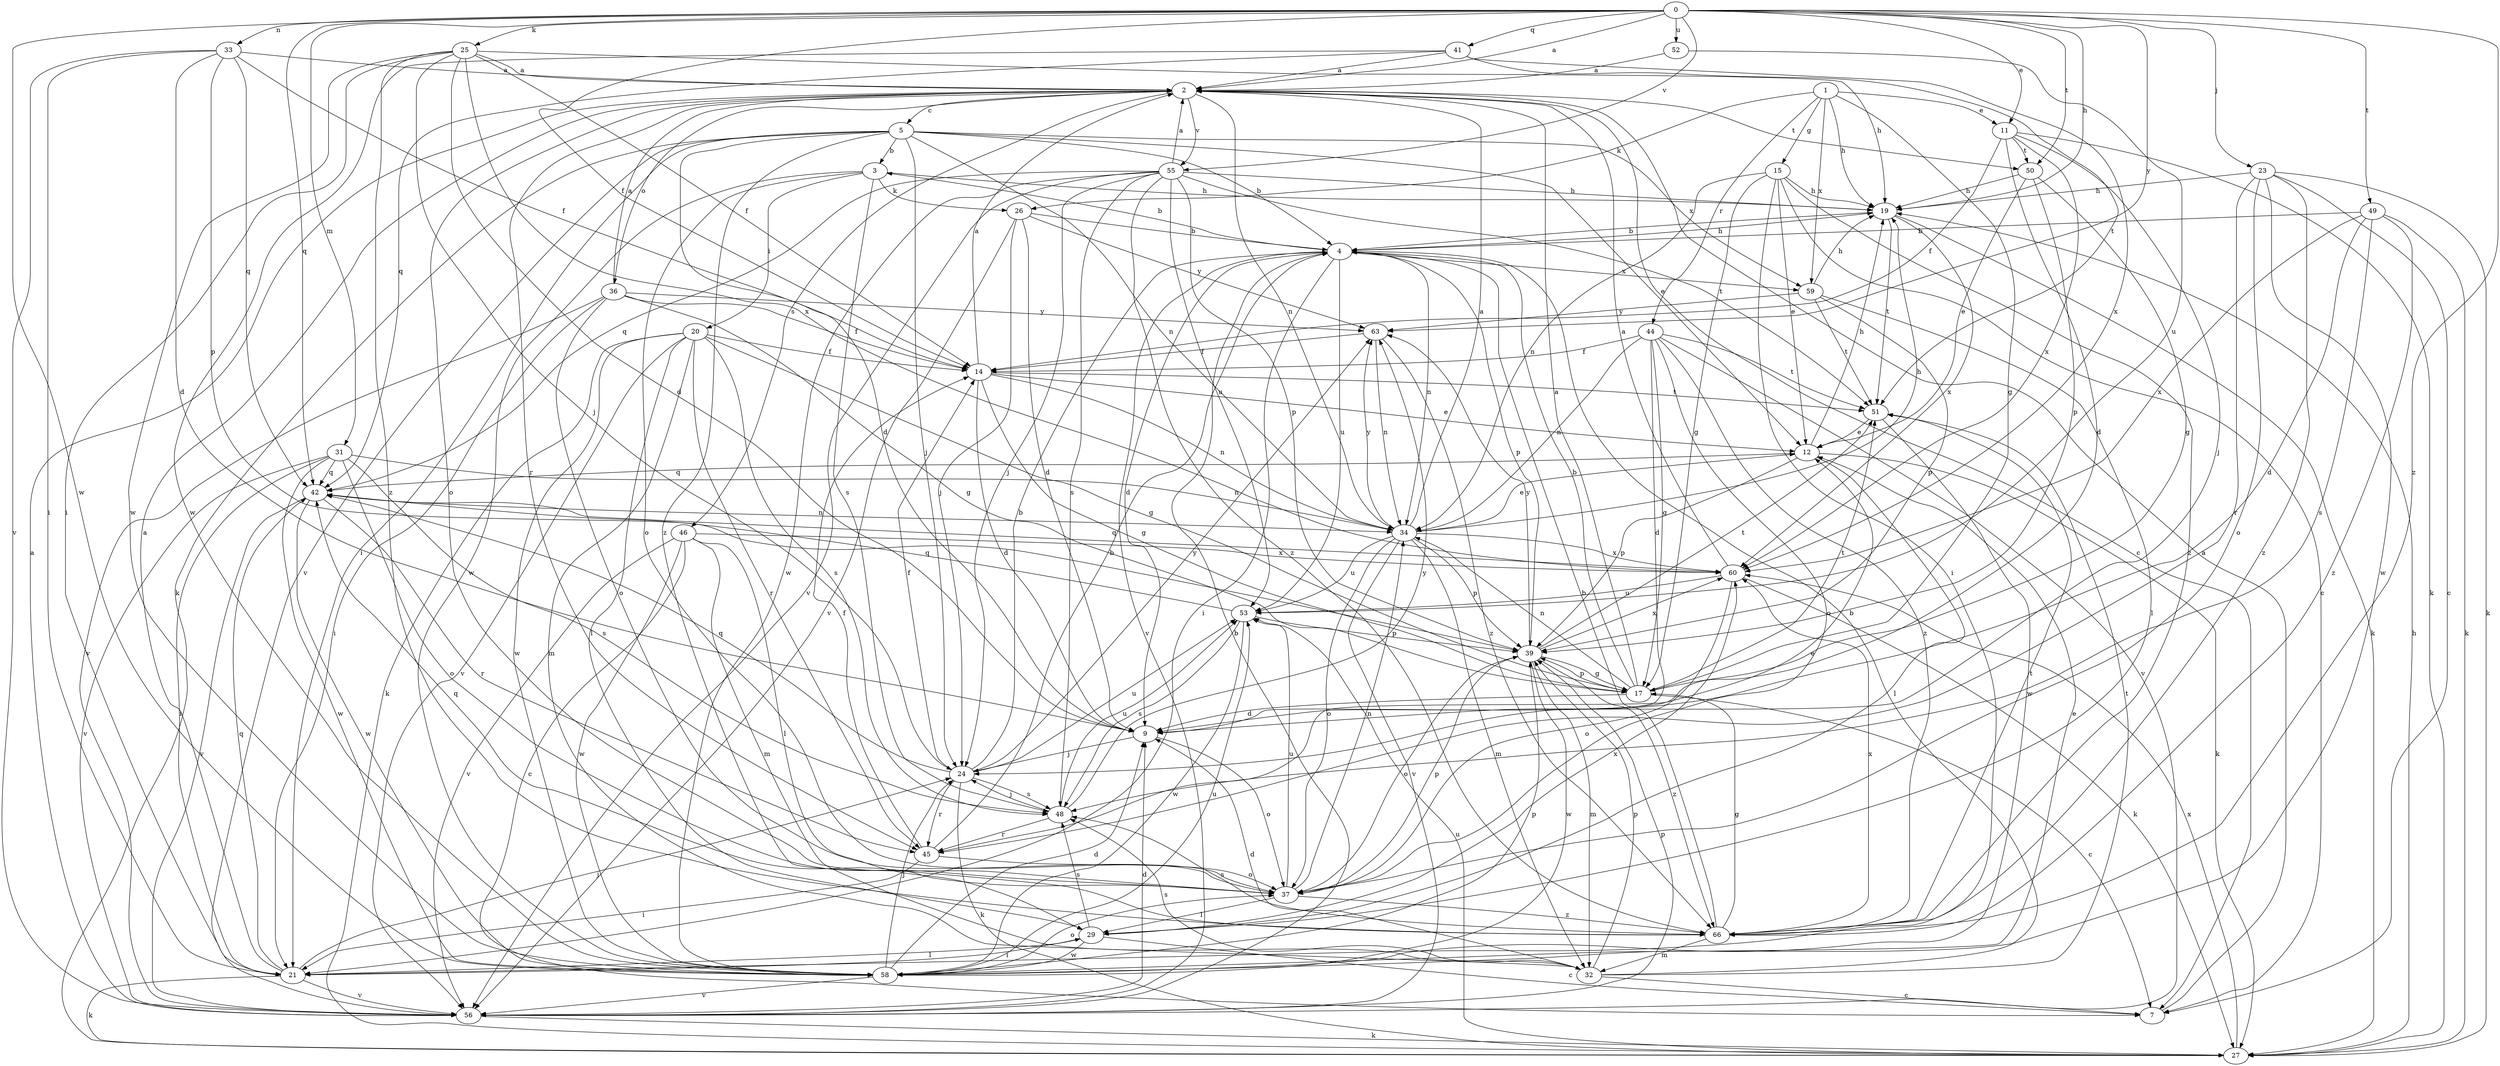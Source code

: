 strict digraph  {
0;
1;
2;
3;
4;
5;
7;
9;
11;
12;
14;
15;
17;
19;
20;
21;
23;
24;
25;
26;
27;
29;
31;
32;
33;
34;
36;
37;
39;
41;
42;
44;
45;
46;
48;
49;
50;
51;
52;
53;
55;
56;
58;
59;
60;
63;
66;
0 -> 2  [label=a];
0 -> 11  [label=e];
0 -> 14  [label=f];
0 -> 19  [label=h];
0 -> 23  [label=j];
0 -> 25  [label=k];
0 -> 31  [label=m];
0 -> 33  [label=n];
0 -> 41  [label=q];
0 -> 42  [label=q];
0 -> 49  [label=t];
0 -> 50  [label=t];
0 -> 52  [label=u];
0 -> 55  [label=v];
0 -> 58  [label=w];
0 -> 63  [label=y];
0 -> 66  [label=z];
1 -> 11  [label=e];
1 -> 15  [label=g];
1 -> 17  [label=g];
1 -> 19  [label=h];
1 -> 26  [label=k];
1 -> 44  [label=r];
1 -> 59  [label=x];
2 -> 5  [label=c];
2 -> 7  [label=c];
2 -> 34  [label=n];
2 -> 36  [label=o];
2 -> 37  [label=o];
2 -> 45  [label=r];
2 -> 46  [label=s];
2 -> 50  [label=t];
2 -> 55  [label=v];
3 -> 19  [label=h];
3 -> 20  [label=i];
3 -> 26  [label=k];
3 -> 37  [label=o];
3 -> 48  [label=s];
3 -> 58  [label=w];
4 -> 3  [label=b];
4 -> 9  [label=d];
4 -> 19  [label=h];
4 -> 21  [label=i];
4 -> 34  [label=n];
4 -> 39  [label=p];
4 -> 53  [label=u];
4 -> 56  [label=v];
4 -> 59  [label=x];
5 -> 3  [label=b];
5 -> 4  [label=b];
5 -> 9  [label=d];
5 -> 12  [label=e];
5 -> 21  [label=i];
5 -> 24  [label=j];
5 -> 27  [label=k];
5 -> 34  [label=n];
5 -> 56  [label=v];
5 -> 59  [label=x];
5 -> 66  [label=z];
7 -> 2  [label=a];
9 -> 24  [label=j];
9 -> 37  [label=o];
11 -> 9  [label=d];
11 -> 14  [label=f];
11 -> 24  [label=j];
11 -> 27  [label=k];
11 -> 50  [label=t];
11 -> 60  [label=x];
12 -> 19  [label=h];
12 -> 27  [label=k];
12 -> 29  [label=l];
12 -> 39  [label=p];
12 -> 42  [label=q];
14 -> 2  [label=a];
14 -> 9  [label=d];
14 -> 12  [label=e];
14 -> 17  [label=g];
14 -> 34  [label=n];
14 -> 51  [label=t];
15 -> 7  [label=c];
15 -> 12  [label=e];
15 -> 17  [label=g];
15 -> 19  [label=h];
15 -> 21  [label=i];
15 -> 34  [label=n];
15 -> 66  [label=z];
17 -> 2  [label=a];
17 -> 4  [label=b];
17 -> 7  [label=c];
17 -> 9  [label=d];
17 -> 34  [label=n];
17 -> 39  [label=p];
17 -> 51  [label=t];
19 -> 4  [label=b];
19 -> 27  [label=k];
19 -> 51  [label=t];
19 -> 60  [label=x];
20 -> 14  [label=f];
20 -> 17  [label=g];
20 -> 27  [label=k];
20 -> 29  [label=l];
20 -> 32  [label=m];
20 -> 45  [label=r];
20 -> 48  [label=s];
20 -> 56  [label=v];
20 -> 58  [label=w];
21 -> 2  [label=a];
21 -> 24  [label=j];
21 -> 27  [label=k];
21 -> 29  [label=l];
21 -> 42  [label=q];
21 -> 56  [label=v];
23 -> 7  [label=c];
23 -> 19  [label=h];
23 -> 27  [label=k];
23 -> 37  [label=o];
23 -> 45  [label=r];
23 -> 58  [label=w];
23 -> 66  [label=z];
24 -> 4  [label=b];
24 -> 14  [label=f];
24 -> 27  [label=k];
24 -> 42  [label=q];
24 -> 45  [label=r];
24 -> 48  [label=s];
24 -> 53  [label=u];
24 -> 63  [label=y];
25 -> 2  [label=a];
25 -> 9  [label=d];
25 -> 14  [label=f];
25 -> 19  [label=h];
25 -> 21  [label=i];
25 -> 24  [label=j];
25 -> 58  [label=w];
25 -> 60  [label=x];
25 -> 66  [label=z];
26 -> 4  [label=b];
26 -> 9  [label=d];
26 -> 24  [label=j];
26 -> 56  [label=v];
26 -> 63  [label=y];
27 -> 19  [label=h];
27 -> 53  [label=u];
27 -> 60  [label=x];
29 -> 7  [label=c];
29 -> 21  [label=i];
29 -> 48  [label=s];
29 -> 58  [label=w];
29 -> 60  [label=x];
31 -> 21  [label=i];
31 -> 34  [label=n];
31 -> 37  [label=o];
31 -> 42  [label=q];
31 -> 48  [label=s];
31 -> 56  [label=v];
31 -> 58  [label=w];
32 -> 4  [label=b];
32 -> 7  [label=c];
32 -> 9  [label=d];
32 -> 39  [label=p];
32 -> 48  [label=s];
32 -> 51  [label=t];
33 -> 2  [label=a];
33 -> 9  [label=d];
33 -> 14  [label=f];
33 -> 21  [label=i];
33 -> 39  [label=p];
33 -> 42  [label=q];
33 -> 56  [label=v];
34 -> 2  [label=a];
34 -> 12  [label=e];
34 -> 19  [label=h];
34 -> 32  [label=m];
34 -> 37  [label=o];
34 -> 39  [label=p];
34 -> 53  [label=u];
34 -> 56  [label=v];
34 -> 60  [label=x];
34 -> 63  [label=y];
36 -> 2  [label=a];
36 -> 14  [label=f];
36 -> 17  [label=g];
36 -> 21  [label=i];
36 -> 37  [label=o];
36 -> 56  [label=v];
36 -> 63  [label=y];
37 -> 29  [label=l];
37 -> 34  [label=n];
37 -> 39  [label=p];
37 -> 42  [label=q];
37 -> 53  [label=u];
37 -> 66  [label=z];
39 -> 17  [label=g];
39 -> 32  [label=m];
39 -> 37  [label=o];
39 -> 51  [label=t];
39 -> 58  [label=w];
39 -> 60  [label=x];
39 -> 63  [label=y];
39 -> 66  [label=z];
41 -> 2  [label=a];
41 -> 42  [label=q];
41 -> 51  [label=t];
41 -> 58  [label=w];
41 -> 60  [label=x];
42 -> 34  [label=n];
42 -> 45  [label=r];
42 -> 56  [label=v];
42 -> 58  [label=w];
44 -> 9  [label=d];
44 -> 14  [label=f];
44 -> 17  [label=g];
44 -> 34  [label=n];
44 -> 37  [label=o];
44 -> 51  [label=t];
44 -> 56  [label=v];
44 -> 66  [label=z];
45 -> 4  [label=b];
45 -> 12  [label=e];
45 -> 14  [label=f];
45 -> 21  [label=i];
45 -> 37  [label=o];
46 -> 7  [label=c];
46 -> 29  [label=l];
46 -> 32  [label=m];
46 -> 56  [label=v];
46 -> 58  [label=w];
46 -> 60  [label=x];
48 -> 24  [label=j];
48 -> 45  [label=r];
48 -> 53  [label=u];
48 -> 63  [label=y];
49 -> 4  [label=b];
49 -> 9  [label=d];
49 -> 27  [label=k];
49 -> 48  [label=s];
49 -> 60  [label=x];
49 -> 66  [label=z];
50 -> 12  [label=e];
50 -> 17  [label=g];
50 -> 19  [label=h];
50 -> 39  [label=p];
51 -> 12  [label=e];
51 -> 58  [label=w];
52 -> 2  [label=a];
52 -> 53  [label=u];
53 -> 39  [label=p];
53 -> 42  [label=q];
53 -> 48  [label=s];
53 -> 58  [label=w];
55 -> 2  [label=a];
55 -> 19  [label=h];
55 -> 24  [label=j];
55 -> 39  [label=p];
55 -> 42  [label=q];
55 -> 48  [label=s];
55 -> 51  [label=t];
55 -> 53  [label=u];
55 -> 56  [label=v];
55 -> 58  [label=w];
55 -> 66  [label=z];
56 -> 2  [label=a];
56 -> 4  [label=b];
56 -> 9  [label=d];
56 -> 27  [label=k];
56 -> 39  [label=p];
58 -> 9  [label=d];
58 -> 12  [label=e];
58 -> 24  [label=j];
58 -> 37  [label=o];
58 -> 39  [label=p];
58 -> 53  [label=u];
58 -> 56  [label=v];
59 -> 19  [label=h];
59 -> 29  [label=l];
59 -> 39  [label=p];
59 -> 51  [label=t];
59 -> 63  [label=y];
60 -> 2  [label=a];
60 -> 27  [label=k];
60 -> 37  [label=o];
60 -> 42  [label=q];
60 -> 53  [label=u];
63 -> 14  [label=f];
63 -> 34  [label=n];
63 -> 66  [label=z];
66 -> 4  [label=b];
66 -> 17  [label=g];
66 -> 32  [label=m];
66 -> 48  [label=s];
66 -> 51  [label=t];
66 -> 60  [label=x];
}
